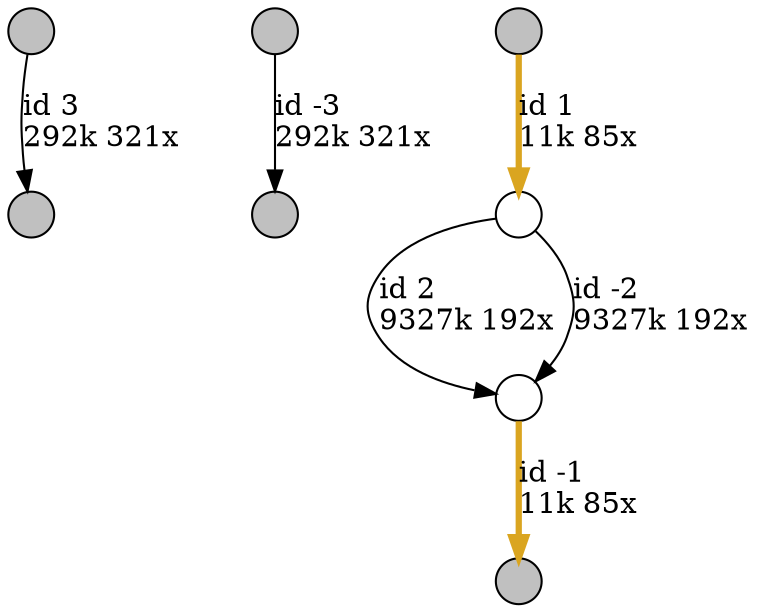 digraph {
nodesep = 0.5;
node [shape = circle, label = "", height = 0.3];
"0" [style = "filled", fillcolor = "grey"];
"1" [style = "filled", fillcolor = "grey"];
"2" [style = "filled", fillcolor = "grey"];
"3" [style = "filled", fillcolor = "grey"];
"4" [style = "filled", fillcolor = "grey"];
"5" [style = "filled", fillcolor = "grey"];
"4" -> "6" [label = "id 1\l11k 85x", color = "goldenrod" , penwidth = 3] ;
"7" -> "2" [label = "id -1\l11k 85x", color = "goldenrod" , penwidth = 3] ;
"6" -> "7" [label = "id 2\l9327k 192x", color = "black"] ;
"6" -> "7" [label = "id -2\l9327k 192x", color = "black"] ;
"0" -> "5" [label = "id 3\l292k 321x", color = "black"] ;
"3" -> "1" [label = "id -3\l292k 321x", color = "black"] ;
}
